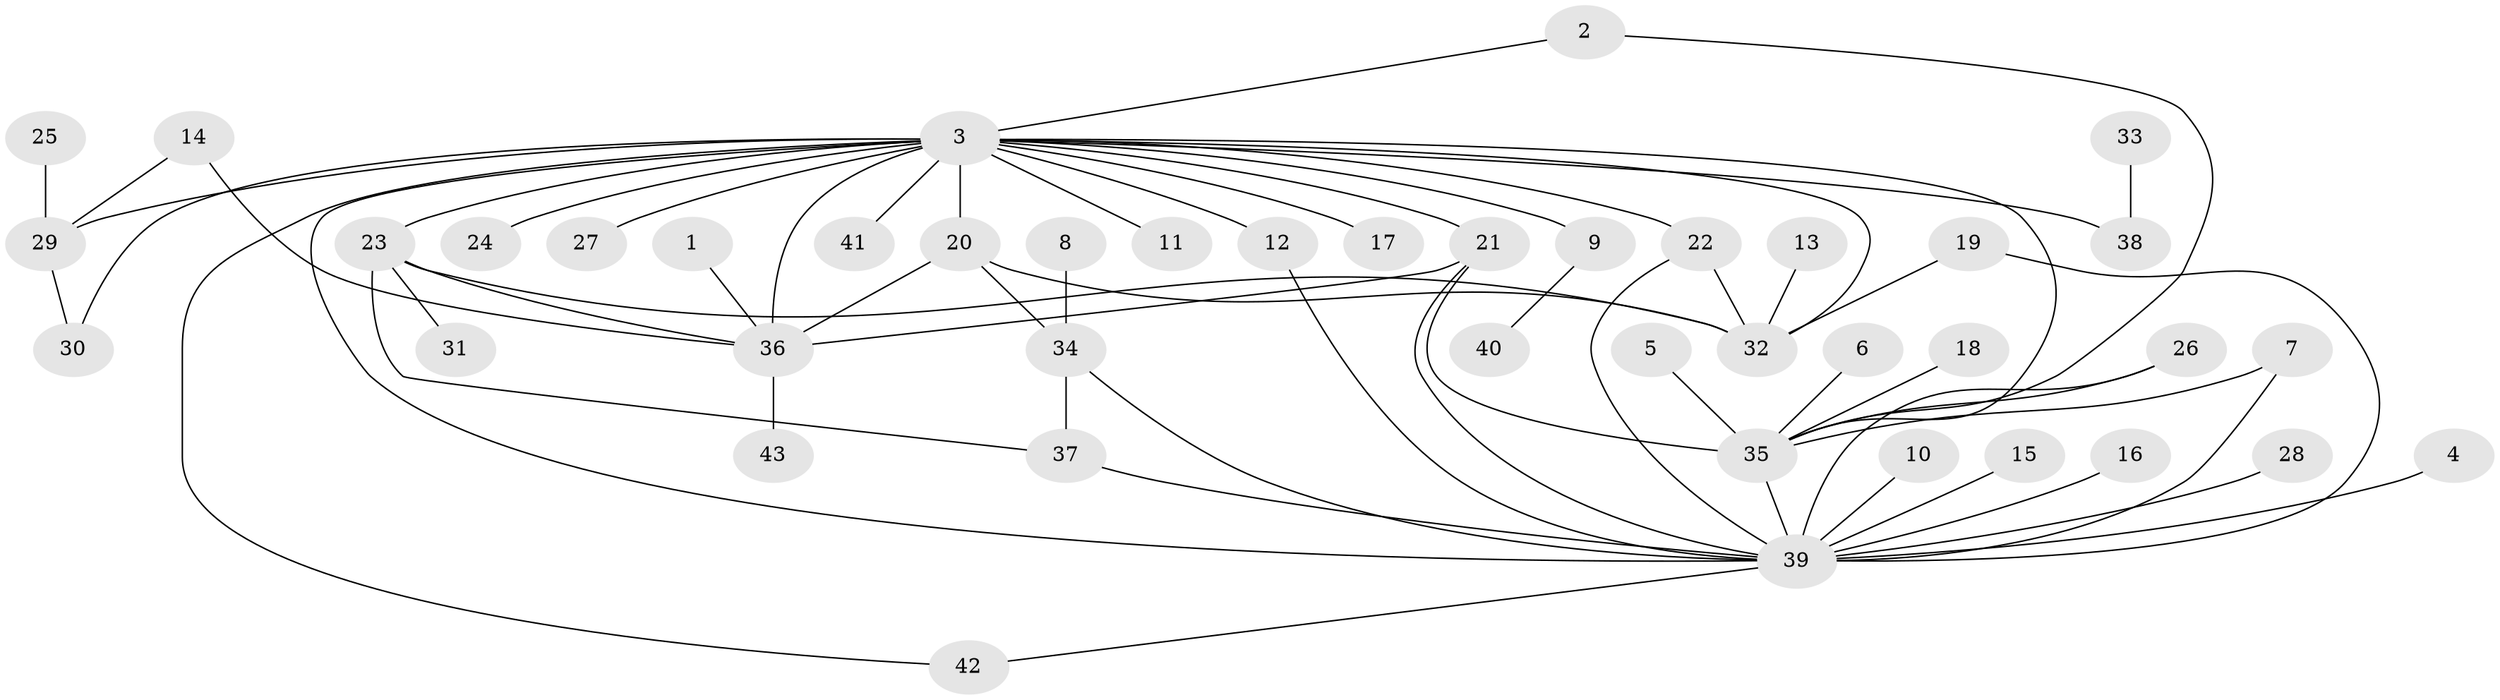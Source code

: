 // original degree distribution, {18: 0.011764705882352941, 5: 0.047058823529411764, 10: 0.011764705882352941, 8: 0.023529411764705882, 1: 0.43529411764705883, 20: 0.011764705882352941, 15: 0.011764705882352941, 4: 0.058823529411764705, 3: 0.18823529411764706, 2: 0.17647058823529413, 6: 0.023529411764705882}
// Generated by graph-tools (version 1.1) at 2025/26/03/09/25 03:26:07]
// undirected, 43 vertices, 63 edges
graph export_dot {
graph [start="1"]
  node [color=gray90,style=filled];
  1;
  2;
  3;
  4;
  5;
  6;
  7;
  8;
  9;
  10;
  11;
  12;
  13;
  14;
  15;
  16;
  17;
  18;
  19;
  20;
  21;
  22;
  23;
  24;
  25;
  26;
  27;
  28;
  29;
  30;
  31;
  32;
  33;
  34;
  35;
  36;
  37;
  38;
  39;
  40;
  41;
  42;
  43;
  1 -- 36 [weight=1.0];
  2 -- 3 [weight=1.0];
  2 -- 35 [weight=1.0];
  3 -- 9 [weight=1.0];
  3 -- 11 [weight=1.0];
  3 -- 12 [weight=2.0];
  3 -- 17 [weight=1.0];
  3 -- 20 [weight=2.0];
  3 -- 21 [weight=1.0];
  3 -- 22 [weight=1.0];
  3 -- 23 [weight=1.0];
  3 -- 24 [weight=1.0];
  3 -- 27 [weight=1.0];
  3 -- 29 [weight=4.0];
  3 -- 30 [weight=1.0];
  3 -- 32 [weight=2.0];
  3 -- 35 [weight=1.0];
  3 -- 36 [weight=3.0];
  3 -- 38 [weight=3.0];
  3 -- 39 [weight=1.0];
  3 -- 41 [weight=1.0];
  3 -- 42 [weight=1.0];
  4 -- 39 [weight=1.0];
  5 -- 35 [weight=1.0];
  6 -- 35 [weight=1.0];
  7 -- 35 [weight=1.0];
  7 -- 39 [weight=1.0];
  8 -- 34 [weight=1.0];
  9 -- 40 [weight=1.0];
  10 -- 39 [weight=1.0];
  12 -- 39 [weight=1.0];
  13 -- 32 [weight=1.0];
  14 -- 29 [weight=1.0];
  14 -- 36 [weight=1.0];
  15 -- 39 [weight=1.0];
  16 -- 39 [weight=1.0];
  18 -- 35 [weight=1.0];
  19 -- 32 [weight=1.0];
  19 -- 39 [weight=1.0];
  20 -- 32 [weight=1.0];
  20 -- 34 [weight=1.0];
  20 -- 36 [weight=1.0];
  21 -- 35 [weight=1.0];
  21 -- 36 [weight=1.0];
  21 -- 39 [weight=1.0];
  22 -- 32 [weight=1.0];
  22 -- 39 [weight=1.0];
  23 -- 31 [weight=1.0];
  23 -- 32 [weight=1.0];
  23 -- 36 [weight=1.0];
  23 -- 37 [weight=1.0];
  25 -- 29 [weight=1.0];
  26 -- 35 [weight=1.0];
  26 -- 39 [weight=2.0];
  28 -- 39 [weight=1.0];
  29 -- 30 [weight=1.0];
  33 -- 38 [weight=1.0];
  34 -- 37 [weight=1.0];
  34 -- 39 [weight=1.0];
  35 -- 39 [weight=2.0];
  36 -- 43 [weight=1.0];
  37 -- 39 [weight=1.0];
  39 -- 42 [weight=1.0];
}
